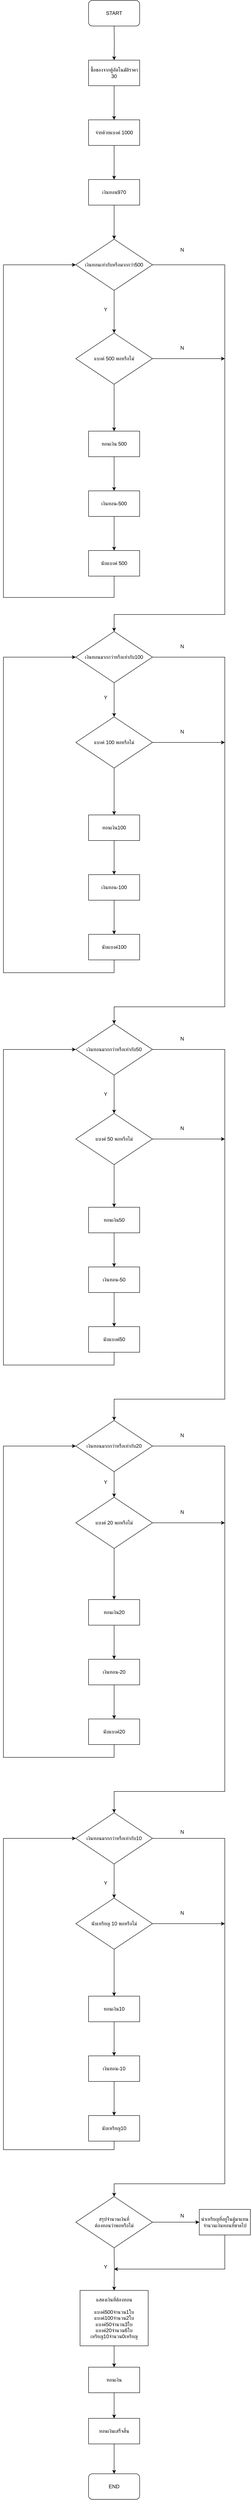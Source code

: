 <mxfile version="24.6.4" type="github">
  <diagram name="Page-1" id="_cdThaaNThLIHHOkaJ21">
    <mxGraphModel dx="1050" dy="653" grid="1" gridSize="10" guides="1" tooltips="1" connect="1" arrows="1" fold="1" page="1" pageScale="1" pageWidth="850" pageHeight="1100" math="0" shadow="0">
      <root>
        <mxCell id="0" />
        <mxCell id="1" parent="0" />
        <mxCell id="3pej2hLiHyyLhjDkpuAR-3" value="" style="edgeStyle=orthogonalEdgeStyle;rounded=0;orthogonalLoop=1;jettySize=auto;html=1;" edge="1" parent="1" target="3pej2hLiHyyLhjDkpuAR-2">
          <mxGeometry relative="1" as="geometry">
            <mxPoint x="420" y="100" as="sourcePoint" />
          </mxGeometry>
        </mxCell>
        <mxCell id="3pej2hLiHyyLhjDkpuAR-5" value="" style="edgeStyle=orthogonalEdgeStyle;rounded=0;orthogonalLoop=1;jettySize=auto;html=1;" edge="1" parent="1" source="3pej2hLiHyyLhjDkpuAR-2" target="3pej2hLiHyyLhjDkpuAR-4">
          <mxGeometry relative="1" as="geometry" />
        </mxCell>
        <mxCell id="3pej2hLiHyyLhjDkpuAR-2" value="ซื้อของจากตู้อัตโนมัติราคา 30" style="rounded=0;whiteSpace=wrap;html=1;" vertex="1" parent="1">
          <mxGeometry x="360" y="180" width="120" height="60" as="geometry" />
        </mxCell>
        <mxCell id="3pej2hLiHyyLhjDkpuAR-7" value="" style="edgeStyle=orthogonalEdgeStyle;rounded=0;orthogonalLoop=1;jettySize=auto;html=1;" edge="1" parent="1" source="3pej2hLiHyyLhjDkpuAR-4" target="3pej2hLiHyyLhjDkpuAR-6">
          <mxGeometry relative="1" as="geometry" />
        </mxCell>
        <mxCell id="3pej2hLiHyyLhjDkpuAR-4" value="จ่ายด้วยแบงค์ 1000" style="rounded=0;whiteSpace=wrap;html=1;" vertex="1" parent="1">
          <mxGeometry x="360" y="320" width="120" height="60" as="geometry" />
        </mxCell>
        <mxCell id="3pej2hLiHyyLhjDkpuAR-11" value="" style="edgeStyle=orthogonalEdgeStyle;rounded=0;orthogonalLoop=1;jettySize=auto;html=1;" edge="1" parent="1" source="3pej2hLiHyyLhjDkpuAR-6" target="3pej2hLiHyyLhjDkpuAR-10">
          <mxGeometry relative="1" as="geometry" />
        </mxCell>
        <mxCell id="3pej2hLiHyyLhjDkpuAR-6" value="เงินทอน970" style="rounded=0;whiteSpace=wrap;html=1;" vertex="1" parent="1">
          <mxGeometry x="360" y="460" width="120" height="60" as="geometry" />
        </mxCell>
        <mxCell id="3pej2hLiHyyLhjDkpuAR-20" value="" style="edgeStyle=orthogonalEdgeStyle;rounded=0;orthogonalLoop=1;jettySize=auto;html=1;" edge="1" parent="1" source="3pej2hLiHyyLhjDkpuAR-10">
          <mxGeometry relative="1" as="geometry">
            <mxPoint x="420" y="820" as="targetPoint" />
          </mxGeometry>
        </mxCell>
        <mxCell id="3pej2hLiHyyLhjDkpuAR-43" style="edgeStyle=orthogonalEdgeStyle;rounded=0;orthogonalLoop=1;jettySize=auto;html=1;exitX=1;exitY=0.5;exitDx=0;exitDy=0;entryX=0.5;entryY=0;entryDx=0;entryDy=0;" edge="1" parent="1" source="3pej2hLiHyyLhjDkpuAR-10" target="3pej2hLiHyyLhjDkpuAR-29">
          <mxGeometry relative="1" as="geometry">
            <Array as="points">
              <mxPoint x="680" y="660" />
              <mxPoint x="680" y="1480" />
              <mxPoint x="420" y="1480" />
            </Array>
          </mxGeometry>
        </mxCell>
        <mxCell id="3pej2hLiHyyLhjDkpuAR-10" value="เงินทอนเท่ากับหรือมากกว่า500" style="rhombus;whiteSpace=wrap;html=1;rounded=0;" vertex="1" parent="1">
          <mxGeometry x="330" y="600" width="180" height="120" as="geometry" />
        </mxCell>
        <mxCell id="3pej2hLiHyyLhjDkpuAR-23" value="" style="edgeStyle=orthogonalEdgeStyle;rounded=0;orthogonalLoop=1;jettySize=auto;html=1;" edge="1" parent="1" source="3pej2hLiHyyLhjDkpuAR-21" target="3pej2hLiHyyLhjDkpuAR-22">
          <mxGeometry relative="1" as="geometry" />
        </mxCell>
        <mxCell id="3pej2hLiHyyLhjDkpuAR-60" style="edgeStyle=orthogonalEdgeStyle;rounded=0;orthogonalLoop=1;jettySize=auto;html=1;exitX=1;exitY=0.5;exitDx=0;exitDy=0;" edge="1" parent="1" source="3pej2hLiHyyLhjDkpuAR-21">
          <mxGeometry relative="1" as="geometry">
            <mxPoint x="680" y="880" as="targetPoint" />
          </mxGeometry>
        </mxCell>
        <mxCell id="3pej2hLiHyyLhjDkpuAR-21" value="แบงค์ 500 พอหรือไม่" style="rhombus;whiteSpace=wrap;html=1;rounded=0;" vertex="1" parent="1">
          <mxGeometry x="330" y="820" width="180" height="120" as="geometry" />
        </mxCell>
        <mxCell id="3pej2hLiHyyLhjDkpuAR-25" value="" style="edgeStyle=orthogonalEdgeStyle;rounded=0;orthogonalLoop=1;jettySize=auto;html=1;" edge="1" parent="1" source="3pej2hLiHyyLhjDkpuAR-22" target="3pej2hLiHyyLhjDkpuAR-24">
          <mxGeometry relative="1" as="geometry" />
        </mxCell>
        <mxCell id="3pej2hLiHyyLhjDkpuAR-22" value="ทอนเงิน 500" style="whiteSpace=wrap;html=1;rounded=0;" vertex="1" parent="1">
          <mxGeometry x="360" y="1050" width="120" height="60" as="geometry" />
        </mxCell>
        <mxCell id="3pej2hLiHyyLhjDkpuAR-27" value="" style="edgeStyle=orthogonalEdgeStyle;rounded=0;orthogonalLoop=1;jettySize=auto;html=1;" edge="1" parent="1" source="3pej2hLiHyyLhjDkpuAR-24" target="3pej2hLiHyyLhjDkpuAR-26">
          <mxGeometry relative="1" as="geometry" />
        </mxCell>
        <mxCell id="3pej2hLiHyyLhjDkpuAR-24" value="เงินทอน-500" style="whiteSpace=wrap;html=1;rounded=0;" vertex="1" parent="1">
          <mxGeometry x="360" y="1190" width="120" height="60" as="geometry" />
        </mxCell>
        <mxCell id="3pej2hLiHyyLhjDkpuAR-58" style="edgeStyle=orthogonalEdgeStyle;rounded=0;orthogonalLoop=1;jettySize=auto;html=1;exitX=0.5;exitY=1;exitDx=0;exitDy=0;entryX=0;entryY=0.5;entryDx=0;entryDy=0;" edge="1" parent="1" source="3pej2hLiHyyLhjDkpuAR-26" target="3pej2hLiHyyLhjDkpuAR-10">
          <mxGeometry relative="1" as="geometry">
            <Array as="points">
              <mxPoint x="420" y="1440" />
              <mxPoint x="160" y="1440" />
              <mxPoint x="160" y="660" />
            </Array>
          </mxGeometry>
        </mxCell>
        <mxCell id="3pej2hLiHyyLhjDkpuAR-26" value="นับแบงค์ 500" style="whiteSpace=wrap;html=1;rounded=0;" vertex="1" parent="1">
          <mxGeometry x="360" y="1330" width="120" height="60" as="geometry" />
        </mxCell>
        <mxCell id="3pej2hLiHyyLhjDkpuAR-32" value="" style="edgeStyle=orthogonalEdgeStyle;rounded=0;orthogonalLoop=1;jettySize=auto;html=1;" edge="1" parent="1" source="3pej2hLiHyyLhjDkpuAR-29" target="3pej2hLiHyyLhjDkpuAR-31">
          <mxGeometry relative="1" as="geometry" />
        </mxCell>
        <mxCell id="3pej2hLiHyyLhjDkpuAR-44" style="edgeStyle=orthogonalEdgeStyle;rounded=0;orthogonalLoop=1;jettySize=auto;html=1;exitX=1;exitY=0.5;exitDx=0;exitDy=0;entryX=0.5;entryY=0;entryDx=0;entryDy=0;" edge="1" parent="1" source="3pej2hLiHyyLhjDkpuAR-29" target="3pej2hLiHyyLhjDkpuAR-40">
          <mxGeometry relative="1" as="geometry">
            <Array as="points">
              <mxPoint x="680" y="1580" />
              <mxPoint x="680" y="2400" />
              <mxPoint x="420" y="2400" />
            </Array>
          </mxGeometry>
        </mxCell>
        <mxCell id="3pej2hLiHyyLhjDkpuAR-29" value="เงินทอนมากกว่าหรือเท่ากับ100" style="rhombus;whiteSpace=wrap;html=1;rounded=0;" vertex="1" parent="1">
          <mxGeometry x="330" y="1520" width="180" height="120" as="geometry" />
        </mxCell>
        <mxCell id="3pej2hLiHyyLhjDkpuAR-34" value="" style="edgeStyle=orthogonalEdgeStyle;rounded=0;orthogonalLoop=1;jettySize=auto;html=1;" edge="1" parent="1" source="3pej2hLiHyyLhjDkpuAR-31" target="3pej2hLiHyyLhjDkpuAR-33">
          <mxGeometry relative="1" as="geometry" />
        </mxCell>
        <mxCell id="3pej2hLiHyyLhjDkpuAR-50" style="edgeStyle=orthogonalEdgeStyle;rounded=0;orthogonalLoop=1;jettySize=auto;html=1;exitX=1;exitY=0.5;exitDx=0;exitDy=0;" edge="1" parent="1" source="3pej2hLiHyyLhjDkpuAR-31">
          <mxGeometry relative="1" as="geometry">
            <mxPoint x="680" y="1780" as="targetPoint" />
          </mxGeometry>
        </mxCell>
        <mxCell id="3pej2hLiHyyLhjDkpuAR-31" value="แบงค์ 100 พอหรือไม่" style="rhombus;whiteSpace=wrap;html=1;rounded=0;" vertex="1" parent="1">
          <mxGeometry x="330" y="1720" width="180" height="120" as="geometry" />
        </mxCell>
        <mxCell id="3pej2hLiHyyLhjDkpuAR-36" value="" style="edgeStyle=orthogonalEdgeStyle;rounded=0;orthogonalLoop=1;jettySize=auto;html=1;" edge="1" parent="1" source="3pej2hLiHyyLhjDkpuAR-33" target="3pej2hLiHyyLhjDkpuAR-35">
          <mxGeometry relative="1" as="geometry" />
        </mxCell>
        <mxCell id="3pej2hLiHyyLhjDkpuAR-33" value="ทอนเงิน100" style="whiteSpace=wrap;html=1;rounded=0;" vertex="1" parent="1">
          <mxGeometry x="360" y="1950" width="120" height="60" as="geometry" />
        </mxCell>
        <mxCell id="3pej2hLiHyyLhjDkpuAR-38" value="" style="edgeStyle=orthogonalEdgeStyle;rounded=0;orthogonalLoop=1;jettySize=auto;html=1;" edge="1" parent="1" source="3pej2hLiHyyLhjDkpuAR-35" target="3pej2hLiHyyLhjDkpuAR-37">
          <mxGeometry relative="1" as="geometry" />
        </mxCell>
        <mxCell id="3pej2hLiHyyLhjDkpuAR-35" value="เงินทอน-100" style="whiteSpace=wrap;html=1;rounded=0;" vertex="1" parent="1">
          <mxGeometry x="360" y="2090" width="120" height="60" as="geometry" />
        </mxCell>
        <mxCell id="3pej2hLiHyyLhjDkpuAR-39" style="edgeStyle=orthogonalEdgeStyle;rounded=0;orthogonalLoop=1;jettySize=auto;html=1;exitX=0.5;exitY=1;exitDx=0;exitDy=0;entryX=0;entryY=0.5;entryDx=0;entryDy=0;" edge="1" parent="1" source="3pej2hLiHyyLhjDkpuAR-37" target="3pej2hLiHyyLhjDkpuAR-29">
          <mxGeometry relative="1" as="geometry">
            <Array as="points">
              <mxPoint x="420" y="2320" />
              <mxPoint x="160" y="2320" />
              <mxPoint x="160" y="1580" />
            </Array>
          </mxGeometry>
        </mxCell>
        <mxCell id="3pej2hLiHyyLhjDkpuAR-37" value="นับแบงค์100" style="whiteSpace=wrap;html=1;rounded=0;" vertex="1" parent="1">
          <mxGeometry x="360" y="2230" width="120" height="60" as="geometry" />
        </mxCell>
        <mxCell id="3pej2hLiHyyLhjDkpuAR-49" value="" style="edgeStyle=orthogonalEdgeStyle;rounded=0;orthogonalLoop=1;jettySize=auto;html=1;" edge="1" parent="1" source="3pej2hLiHyyLhjDkpuAR-40" target="3pej2hLiHyyLhjDkpuAR-48">
          <mxGeometry relative="1" as="geometry" />
        </mxCell>
        <mxCell id="3pej2hLiHyyLhjDkpuAR-76" style="edgeStyle=orthogonalEdgeStyle;rounded=0;orthogonalLoop=1;jettySize=auto;html=1;exitX=1;exitY=0.5;exitDx=0;exitDy=0;entryX=0.5;entryY=0;entryDx=0;entryDy=0;" edge="1" parent="1" source="3pej2hLiHyyLhjDkpuAR-40" target="3pej2hLiHyyLhjDkpuAR-61">
          <mxGeometry relative="1" as="geometry">
            <Array as="points">
              <mxPoint x="680" y="2500" />
              <mxPoint x="680" y="3320" />
              <mxPoint x="420" y="3320" />
            </Array>
          </mxGeometry>
        </mxCell>
        <mxCell id="3pej2hLiHyyLhjDkpuAR-40" value="เงินทอนมากกว่าหรือเท่ากับ50" style="rhombus;whiteSpace=wrap;html=1;rounded=0;" vertex="1" parent="1">
          <mxGeometry x="330" y="2440" width="180" height="120" as="geometry" />
        </mxCell>
        <mxCell id="3pej2hLiHyyLhjDkpuAR-45" value="N" style="text;html=1;align=center;verticalAlign=middle;whiteSpace=wrap;rounded=0;" vertex="1" parent="1">
          <mxGeometry x="550" y="610" width="60" height="30" as="geometry" />
        </mxCell>
        <mxCell id="3pej2hLiHyyLhjDkpuAR-46" value="Y" style="text;html=1;align=center;verticalAlign=middle;whiteSpace=wrap;rounded=0;" vertex="1" parent="1">
          <mxGeometry x="370" y="750" width="60" height="30" as="geometry" />
        </mxCell>
        <mxCell id="3pej2hLiHyyLhjDkpuAR-47" style="edgeStyle=orthogonalEdgeStyle;rounded=0;orthogonalLoop=1;jettySize=auto;html=1;exitX=0.5;exitY=1;exitDx=0;exitDy=0;" edge="1" parent="1" source="3pej2hLiHyyLhjDkpuAR-45" target="3pej2hLiHyyLhjDkpuAR-45">
          <mxGeometry relative="1" as="geometry" />
        </mxCell>
        <mxCell id="3pej2hLiHyyLhjDkpuAR-52" value="" style="edgeStyle=orthogonalEdgeStyle;rounded=0;orthogonalLoop=1;jettySize=auto;html=1;" edge="1" parent="1" source="3pej2hLiHyyLhjDkpuAR-48" target="3pej2hLiHyyLhjDkpuAR-51">
          <mxGeometry relative="1" as="geometry" />
        </mxCell>
        <mxCell id="3pej2hLiHyyLhjDkpuAR-85" style="edgeStyle=orthogonalEdgeStyle;rounded=0;orthogonalLoop=1;jettySize=auto;html=1;exitX=1;exitY=0.5;exitDx=0;exitDy=0;" edge="1" parent="1" source="3pej2hLiHyyLhjDkpuAR-48">
          <mxGeometry relative="1" as="geometry">
            <mxPoint x="680" y="2710" as="targetPoint" />
          </mxGeometry>
        </mxCell>
        <mxCell id="3pej2hLiHyyLhjDkpuAR-48" value="แบงค์ 50 พอหรือไม่" style="rhombus;whiteSpace=wrap;html=1;rounded=0;" vertex="1" parent="1">
          <mxGeometry x="330" y="2650" width="180" height="120" as="geometry" />
        </mxCell>
        <mxCell id="3pej2hLiHyyLhjDkpuAR-54" value="" style="edgeStyle=orthogonalEdgeStyle;rounded=0;orthogonalLoop=1;jettySize=auto;html=1;" edge="1" parent="1" source="3pej2hLiHyyLhjDkpuAR-51" target="3pej2hLiHyyLhjDkpuAR-53">
          <mxGeometry relative="1" as="geometry" />
        </mxCell>
        <mxCell id="3pej2hLiHyyLhjDkpuAR-51" value="ทอนเงิน50" style="whiteSpace=wrap;html=1;rounded=0;" vertex="1" parent="1">
          <mxGeometry x="360" y="2870" width="120" height="60" as="geometry" />
        </mxCell>
        <mxCell id="3pej2hLiHyyLhjDkpuAR-56" value="" style="edgeStyle=orthogonalEdgeStyle;rounded=0;orthogonalLoop=1;jettySize=auto;html=1;" edge="1" parent="1" source="3pej2hLiHyyLhjDkpuAR-53" target="3pej2hLiHyyLhjDkpuAR-55">
          <mxGeometry relative="1" as="geometry" />
        </mxCell>
        <mxCell id="3pej2hLiHyyLhjDkpuAR-53" value="เงินทอน-50" style="whiteSpace=wrap;html=1;rounded=0;" vertex="1" parent="1">
          <mxGeometry x="360" y="3010" width="120" height="60" as="geometry" />
        </mxCell>
        <mxCell id="3pej2hLiHyyLhjDkpuAR-57" style="edgeStyle=orthogonalEdgeStyle;rounded=0;orthogonalLoop=1;jettySize=auto;html=1;entryX=0;entryY=0.5;entryDx=0;entryDy=0;" edge="1" parent="1" source="3pej2hLiHyyLhjDkpuAR-55" target="3pej2hLiHyyLhjDkpuAR-40">
          <mxGeometry relative="1" as="geometry">
            <Array as="points">
              <mxPoint x="420" y="3240" />
              <mxPoint x="160" y="3240" />
              <mxPoint x="160" y="2500" />
            </Array>
          </mxGeometry>
        </mxCell>
        <mxCell id="3pej2hLiHyyLhjDkpuAR-55" value="นับแบงค์50" style="whiteSpace=wrap;html=1;rounded=0;" vertex="1" parent="1">
          <mxGeometry x="360" y="3150" width="120" height="60" as="geometry" />
        </mxCell>
        <mxCell id="3pej2hLiHyyLhjDkpuAR-59" style="edgeStyle=orthogonalEdgeStyle;rounded=0;orthogonalLoop=1;jettySize=auto;html=1;exitX=0.5;exitY=1;exitDx=0;exitDy=0;" edge="1" parent="1" source="3pej2hLiHyyLhjDkpuAR-45" target="3pej2hLiHyyLhjDkpuAR-45">
          <mxGeometry relative="1" as="geometry" />
        </mxCell>
        <mxCell id="3pej2hLiHyyLhjDkpuAR-63" value="" style="edgeStyle=orthogonalEdgeStyle;rounded=0;orthogonalLoop=1;jettySize=auto;html=1;" edge="1" parent="1" source="3pej2hLiHyyLhjDkpuAR-61" target="3pej2hLiHyyLhjDkpuAR-62">
          <mxGeometry relative="1" as="geometry" />
        </mxCell>
        <mxCell id="3pej2hLiHyyLhjDkpuAR-84" style="edgeStyle=orthogonalEdgeStyle;rounded=0;orthogonalLoop=1;jettySize=auto;html=1;exitX=1;exitY=0.5;exitDx=0;exitDy=0;entryX=0.5;entryY=0;entryDx=0;entryDy=0;" edge="1" parent="1" source="3pej2hLiHyyLhjDkpuAR-61" target="3pej2hLiHyyLhjDkpuAR-81">
          <mxGeometry relative="1" as="geometry">
            <Array as="points">
              <mxPoint x="680" y="3430" />
              <mxPoint x="680" y="4240" />
              <mxPoint x="420" y="4240" />
            </Array>
          </mxGeometry>
        </mxCell>
        <mxCell id="3pej2hLiHyyLhjDkpuAR-61" value="เงินทอนมากกว่าหรือเท่ากับ20" style="rhombus;whiteSpace=wrap;html=1;rounded=0;" vertex="1" parent="1">
          <mxGeometry x="330" y="3370" width="180" height="120" as="geometry" />
        </mxCell>
        <mxCell id="3pej2hLiHyyLhjDkpuAR-65" value="" style="edgeStyle=orthogonalEdgeStyle;rounded=0;orthogonalLoop=1;jettySize=auto;html=1;" edge="1" parent="1" source="3pej2hLiHyyLhjDkpuAR-62" target="3pej2hLiHyyLhjDkpuAR-64">
          <mxGeometry relative="1" as="geometry" />
        </mxCell>
        <mxCell id="3pej2hLiHyyLhjDkpuAR-86" style="edgeStyle=orthogonalEdgeStyle;rounded=0;orthogonalLoop=1;jettySize=auto;html=1;exitX=1;exitY=0.5;exitDx=0;exitDy=0;" edge="1" parent="1" source="3pej2hLiHyyLhjDkpuAR-62">
          <mxGeometry relative="1" as="geometry">
            <mxPoint x="680" y="3610" as="targetPoint" />
          </mxGeometry>
        </mxCell>
        <mxCell id="3pej2hLiHyyLhjDkpuAR-62" value="แบงค์ 20 พอหรือไม่" style="rhombus;whiteSpace=wrap;html=1;rounded=0;" vertex="1" parent="1">
          <mxGeometry x="330" y="3550" width="180" height="120" as="geometry" />
        </mxCell>
        <mxCell id="3pej2hLiHyyLhjDkpuAR-67" value="" style="edgeStyle=orthogonalEdgeStyle;rounded=0;orthogonalLoop=1;jettySize=auto;html=1;" edge="1" parent="1" source="3pej2hLiHyyLhjDkpuAR-64" target="3pej2hLiHyyLhjDkpuAR-66">
          <mxGeometry relative="1" as="geometry" />
        </mxCell>
        <mxCell id="3pej2hLiHyyLhjDkpuAR-64" value="ทอนเงิน20" style="whiteSpace=wrap;html=1;rounded=0;" vertex="1" parent="1">
          <mxGeometry x="360" y="3790" width="120" height="60" as="geometry" />
        </mxCell>
        <mxCell id="3pej2hLiHyyLhjDkpuAR-69" value="" style="edgeStyle=orthogonalEdgeStyle;rounded=0;orthogonalLoop=1;jettySize=auto;html=1;" edge="1" parent="1" source="3pej2hLiHyyLhjDkpuAR-66" target="3pej2hLiHyyLhjDkpuAR-68">
          <mxGeometry relative="1" as="geometry" />
        </mxCell>
        <mxCell id="3pej2hLiHyyLhjDkpuAR-66" value="เงินทอน-20" style="whiteSpace=wrap;html=1;rounded=0;" vertex="1" parent="1">
          <mxGeometry x="360" y="3930" width="120" height="60" as="geometry" />
        </mxCell>
        <mxCell id="3pej2hLiHyyLhjDkpuAR-71" style="edgeStyle=orthogonalEdgeStyle;rounded=0;orthogonalLoop=1;jettySize=auto;html=1;exitX=0.5;exitY=1;exitDx=0;exitDy=0;entryX=0;entryY=0.5;entryDx=0;entryDy=0;" edge="1" parent="1" source="3pej2hLiHyyLhjDkpuAR-68" target="3pej2hLiHyyLhjDkpuAR-61">
          <mxGeometry relative="1" as="geometry">
            <Array as="points">
              <mxPoint x="420" y="4160" />
              <mxPoint x="160" y="4160" />
              <mxPoint x="160" y="3430" />
            </Array>
          </mxGeometry>
        </mxCell>
        <mxCell id="3pej2hLiHyyLhjDkpuAR-68" value="นับแบงค์20" style="whiteSpace=wrap;html=1;rounded=0;" vertex="1" parent="1">
          <mxGeometry x="360" y="4070" width="120" height="60" as="geometry" />
        </mxCell>
        <mxCell id="3pej2hLiHyyLhjDkpuAR-72" value="N" style="text;html=1;align=center;verticalAlign=middle;whiteSpace=wrap;rounded=0;" vertex="1" parent="1">
          <mxGeometry x="550" y="840" width="60" height="30" as="geometry" />
        </mxCell>
        <mxCell id="3pej2hLiHyyLhjDkpuAR-73" value="N" style="text;html=1;align=center;verticalAlign=middle;whiteSpace=wrap;rounded=0;" vertex="1" parent="1">
          <mxGeometry x="550" y="1540" width="60" height="30" as="geometry" />
        </mxCell>
        <mxCell id="3pej2hLiHyyLhjDkpuAR-74" value="N" style="text;html=1;align=center;verticalAlign=middle;whiteSpace=wrap;rounded=0;" vertex="1" parent="1">
          <mxGeometry x="550" y="1740" width="60" height="30" as="geometry" />
        </mxCell>
        <mxCell id="3pej2hLiHyyLhjDkpuAR-75" value="Y" style="text;html=1;align=center;verticalAlign=middle;whiteSpace=wrap;rounded=0;" vertex="1" parent="1">
          <mxGeometry x="370" y="1660" width="60" height="30" as="geometry" />
        </mxCell>
        <mxCell id="3pej2hLiHyyLhjDkpuAR-78" value="N" style="text;html=1;align=center;verticalAlign=middle;whiteSpace=wrap;rounded=0;" vertex="1" parent="1">
          <mxGeometry x="550" y="2460" width="60" height="30" as="geometry" />
        </mxCell>
        <mxCell id="3pej2hLiHyyLhjDkpuAR-79" value="N" style="text;html=1;align=center;verticalAlign=middle;whiteSpace=wrap;rounded=0;" vertex="1" parent="1">
          <mxGeometry x="550" y="2670" width="60" height="30" as="geometry" />
        </mxCell>
        <mxCell id="3pej2hLiHyyLhjDkpuAR-80" value="Y" style="text;html=1;align=center;verticalAlign=middle;whiteSpace=wrap;rounded=0;" vertex="1" parent="1">
          <mxGeometry x="370" y="2590" width="60" height="30" as="geometry" />
        </mxCell>
        <mxCell id="3pej2hLiHyyLhjDkpuAR-83" value="" style="edgeStyle=orthogonalEdgeStyle;rounded=0;orthogonalLoop=1;jettySize=auto;html=1;" edge="1" parent="1" source="3pej2hLiHyyLhjDkpuAR-81" target="3pej2hLiHyyLhjDkpuAR-82">
          <mxGeometry relative="1" as="geometry" />
        </mxCell>
        <mxCell id="3pej2hLiHyyLhjDkpuAR-125" style="edgeStyle=orthogonalEdgeStyle;rounded=0;orthogonalLoop=1;jettySize=auto;html=1;exitX=1;exitY=0.5;exitDx=0;exitDy=0;entryX=0.5;entryY=0;entryDx=0;entryDy=0;" edge="1" parent="1" source="3pej2hLiHyyLhjDkpuAR-81" target="3pej2hLiHyyLhjDkpuAR-124">
          <mxGeometry relative="1" as="geometry">
            <Array as="points">
              <mxPoint x="680" y="4350" />
              <mxPoint x="680" y="5160" />
              <mxPoint x="420" y="5160" />
            </Array>
          </mxGeometry>
        </mxCell>
        <mxCell id="3pej2hLiHyyLhjDkpuAR-81" value="เงินทอนมากกว่าหรือเท่ากับ10" style="rhombus;whiteSpace=wrap;html=1;rounded=0;" vertex="1" parent="1">
          <mxGeometry x="330" y="4290" width="180" height="120" as="geometry" />
        </mxCell>
        <mxCell id="3pej2hLiHyyLhjDkpuAR-88" value="" style="edgeStyle=orthogonalEdgeStyle;rounded=0;orthogonalLoop=1;jettySize=auto;html=1;" edge="1" parent="1" source="3pej2hLiHyyLhjDkpuAR-82" target="3pej2hLiHyyLhjDkpuAR-87">
          <mxGeometry relative="1" as="geometry" />
        </mxCell>
        <mxCell id="3pej2hLiHyyLhjDkpuAR-112" style="edgeStyle=orthogonalEdgeStyle;rounded=0;orthogonalLoop=1;jettySize=auto;html=1;exitX=1;exitY=0.5;exitDx=0;exitDy=0;" edge="1" parent="1" source="3pej2hLiHyyLhjDkpuAR-82">
          <mxGeometry relative="1" as="geometry">
            <mxPoint x="680" y="4550" as="targetPoint" />
          </mxGeometry>
        </mxCell>
        <mxCell id="3pej2hLiHyyLhjDkpuAR-82" value="นับเหรียญ 10 พอหรือไม่" style="rhombus;whiteSpace=wrap;html=1;rounded=0;" vertex="1" parent="1">
          <mxGeometry x="330" y="4490" width="180" height="120" as="geometry" />
        </mxCell>
        <mxCell id="3pej2hLiHyyLhjDkpuAR-90" value="" style="edgeStyle=orthogonalEdgeStyle;rounded=0;orthogonalLoop=1;jettySize=auto;html=1;" edge="1" parent="1" source="3pej2hLiHyyLhjDkpuAR-87" target="3pej2hLiHyyLhjDkpuAR-89">
          <mxGeometry relative="1" as="geometry" />
        </mxCell>
        <mxCell id="3pej2hLiHyyLhjDkpuAR-87" value="ทอนเงิน10" style="whiteSpace=wrap;html=1;rounded=0;" vertex="1" parent="1">
          <mxGeometry x="360" y="4720" width="120" height="60" as="geometry" />
        </mxCell>
        <mxCell id="3pej2hLiHyyLhjDkpuAR-92" value="" style="edgeStyle=orthogonalEdgeStyle;rounded=0;orthogonalLoop=1;jettySize=auto;html=1;" edge="1" parent="1" source="3pej2hLiHyyLhjDkpuAR-89" target="3pej2hLiHyyLhjDkpuAR-91">
          <mxGeometry relative="1" as="geometry" />
        </mxCell>
        <mxCell id="3pej2hLiHyyLhjDkpuAR-89" value="เงินทอน-10" style="whiteSpace=wrap;html=1;rounded=0;" vertex="1" parent="1">
          <mxGeometry x="360" y="4860" width="120" height="60" as="geometry" />
        </mxCell>
        <mxCell id="3pej2hLiHyyLhjDkpuAR-93" style="edgeStyle=orthogonalEdgeStyle;rounded=0;orthogonalLoop=1;jettySize=auto;html=1;exitX=0.5;exitY=1;exitDx=0;exitDy=0;entryX=0;entryY=0.5;entryDx=0;entryDy=0;" edge="1" parent="1" source="3pej2hLiHyyLhjDkpuAR-91" target="3pej2hLiHyyLhjDkpuAR-81">
          <mxGeometry relative="1" as="geometry">
            <Array as="points">
              <mxPoint x="420" y="5080" />
              <mxPoint x="160" y="5080" />
              <mxPoint x="160" y="4350" />
            </Array>
          </mxGeometry>
        </mxCell>
        <mxCell id="3pej2hLiHyyLhjDkpuAR-91" value="นับเหรียญ10" style="whiteSpace=wrap;html=1;rounded=0;" vertex="1" parent="1">
          <mxGeometry x="360" y="5000" width="120" height="60" as="geometry" />
        </mxCell>
        <mxCell id="3pej2hLiHyyLhjDkpuAR-98" value="" style="edgeStyle=orthogonalEdgeStyle;rounded=0;orthogonalLoop=1;jettySize=auto;html=1;" edge="1" parent="1" source="3pej2hLiHyyLhjDkpuAR-95" target="3pej2hLiHyyLhjDkpuAR-97">
          <mxGeometry relative="1" as="geometry" />
        </mxCell>
        <mxCell id="3pej2hLiHyyLhjDkpuAR-95" value="แสดงเงินที่ต้องทอน&lt;div&gt;&lt;br&gt;&lt;div&gt;แบงค์500จำนวน1ใบ&lt;/div&gt;&lt;div&gt;แบงค์100จำนวน2ใบ&lt;/div&gt;&lt;div&gt;แบงค์50จำนวน3ใบ&lt;/div&gt;&lt;div&gt;แบงค์20จำนวน6ใบ&lt;/div&gt;&lt;div&gt;เหรียญ10จำนวน0เหรียญ&lt;/div&gt;&lt;/div&gt;" style="whiteSpace=wrap;html=1;rounded=0;" vertex="1" parent="1">
          <mxGeometry x="340" y="5410" width="160" height="130" as="geometry" />
        </mxCell>
        <mxCell id="3pej2hLiHyyLhjDkpuAR-100" value="" style="edgeStyle=orthogonalEdgeStyle;rounded=0;orthogonalLoop=1;jettySize=auto;html=1;" edge="1" parent="1" source="3pej2hLiHyyLhjDkpuAR-97" target="3pej2hLiHyyLhjDkpuAR-99">
          <mxGeometry relative="1" as="geometry" />
        </mxCell>
        <mxCell id="3pej2hLiHyyLhjDkpuAR-97" value="ทอนเงิน" style="whiteSpace=wrap;html=1;rounded=0;" vertex="1" parent="1">
          <mxGeometry x="360" y="5590" width="120" height="60" as="geometry" />
        </mxCell>
        <mxCell id="3pej2hLiHyyLhjDkpuAR-104" style="edgeStyle=orthogonalEdgeStyle;rounded=0;orthogonalLoop=1;jettySize=auto;html=1;exitX=0.5;exitY=1;exitDx=0;exitDy=0;entryX=0.5;entryY=0;entryDx=0;entryDy=0;" edge="1" parent="1" source="3pej2hLiHyyLhjDkpuAR-99" target="3pej2hLiHyyLhjDkpuAR-103">
          <mxGeometry relative="1" as="geometry" />
        </mxCell>
        <mxCell id="3pej2hLiHyyLhjDkpuAR-99" value="ทอนเงินเสร็จสิ้น" style="whiteSpace=wrap;html=1;rounded=0;" vertex="1" parent="1">
          <mxGeometry x="360" y="5710" width="120" height="60" as="geometry" />
        </mxCell>
        <mxCell id="3pej2hLiHyyLhjDkpuAR-103" value="END" style="rounded=1;whiteSpace=wrap;html=1;" vertex="1" parent="1">
          <mxGeometry x="360" y="5840" width="120" height="60" as="geometry" />
        </mxCell>
        <mxCell id="3pej2hLiHyyLhjDkpuAR-105" value="START" style="rounded=1;whiteSpace=wrap;html=1;" vertex="1" parent="1">
          <mxGeometry x="360" y="40" width="120" height="60" as="geometry" />
        </mxCell>
        <mxCell id="3pej2hLiHyyLhjDkpuAR-108" value="N" style="text;html=1;align=center;verticalAlign=middle;whiteSpace=wrap;rounded=0;" vertex="1" parent="1">
          <mxGeometry x="550" y="3390" width="60" height="30" as="geometry" />
        </mxCell>
        <mxCell id="3pej2hLiHyyLhjDkpuAR-109" value="N" style="text;html=1;align=center;verticalAlign=middle;whiteSpace=wrap;rounded=0;" vertex="1" parent="1">
          <mxGeometry x="550" y="3570" width="60" height="30" as="geometry" />
        </mxCell>
        <mxCell id="3pej2hLiHyyLhjDkpuAR-110" value="Y" style="text;html=1;align=center;verticalAlign=middle;whiteSpace=wrap;rounded=0;" vertex="1" parent="1">
          <mxGeometry x="370" y="3500" width="60" height="30" as="geometry" />
        </mxCell>
        <mxCell id="3pej2hLiHyyLhjDkpuAR-111" value="Y" style="text;html=1;align=center;verticalAlign=middle;whiteSpace=wrap;rounded=0;" vertex="1" parent="1">
          <mxGeometry x="370" y="4440" width="60" height="30" as="geometry" />
        </mxCell>
        <mxCell id="3pej2hLiHyyLhjDkpuAR-113" value="N" style="text;html=1;align=center;verticalAlign=middle;whiteSpace=wrap;rounded=0;" vertex="1" parent="1">
          <mxGeometry x="550" y="4510" width="60" height="30" as="geometry" />
        </mxCell>
        <mxCell id="3pej2hLiHyyLhjDkpuAR-114" value="N" style="text;html=1;align=center;verticalAlign=middle;whiteSpace=wrap;rounded=0;" vertex="1" parent="1">
          <mxGeometry x="550" y="4320" width="60" height="30" as="geometry" />
        </mxCell>
        <mxCell id="3pej2hLiHyyLhjDkpuAR-121" style="edgeStyle=orthogonalEdgeStyle;rounded=0;orthogonalLoop=1;jettySize=auto;html=1;exitX=0.5;exitY=1;exitDx=0;exitDy=0;entryX=0.5;entryY=0;entryDx=0;entryDy=0;" edge="1" parent="1" target="3pej2hLiHyyLhjDkpuAR-95">
          <mxGeometry relative="1" as="geometry">
            <mxPoint x="420" y="5310" as="sourcePoint" />
          </mxGeometry>
        </mxCell>
        <mxCell id="3pej2hLiHyyLhjDkpuAR-127" style="edgeStyle=orthogonalEdgeStyle;rounded=0;orthogonalLoop=1;jettySize=auto;html=1;exitX=1;exitY=0.5;exitDx=0;exitDy=0;entryX=0;entryY=0.5;entryDx=0;entryDy=0;" edge="1" parent="1" source="3pej2hLiHyyLhjDkpuAR-124" target="3pej2hLiHyyLhjDkpuAR-126">
          <mxGeometry relative="1" as="geometry" />
        </mxCell>
        <mxCell id="3pej2hLiHyyLhjDkpuAR-124" value="สรุปจำนวนเงินที่&lt;div&gt;ต้องทอนว่าพอหรือไม่&lt;/div&gt;" style="rhombus;whiteSpace=wrap;html=1;rounded=0;" vertex="1" parent="1">
          <mxGeometry x="330" y="5190" width="180" height="120" as="geometry" />
        </mxCell>
        <mxCell id="3pej2hLiHyyLhjDkpuAR-128" style="edgeStyle=orthogonalEdgeStyle;rounded=0;orthogonalLoop=1;jettySize=auto;html=1;exitX=0.5;exitY=1;exitDx=0;exitDy=0;" edge="1" parent="1">
          <mxGeometry relative="1" as="geometry">
            <mxPoint x="420" y="5360" as="targetPoint" />
            <mxPoint x="660" y="5270" as="sourcePoint" />
            <Array as="points">
              <mxPoint x="680" y="5270" />
              <mxPoint x="680" y="5360" />
            </Array>
          </mxGeometry>
        </mxCell>
        <mxCell id="3pej2hLiHyyLhjDkpuAR-126" value="นำเหรียญที่อยู่ในตู้มาแทนจำนวนเงินทอนที่ขาดไป" style="rounded=0;whiteSpace=wrap;html=1;" vertex="1" parent="1">
          <mxGeometry x="620" y="5220" width="120" height="60" as="geometry" />
        </mxCell>
        <mxCell id="3pej2hLiHyyLhjDkpuAR-129" value="Y" style="text;html=1;align=center;verticalAlign=middle;whiteSpace=wrap;rounded=0;" vertex="1" parent="1">
          <mxGeometry x="370" y="5340" width="60" height="30" as="geometry" />
        </mxCell>
        <mxCell id="3pej2hLiHyyLhjDkpuAR-130" value="N" style="text;html=1;align=center;verticalAlign=middle;whiteSpace=wrap;rounded=0;" vertex="1" parent="1">
          <mxGeometry x="550" y="5220" width="60" height="30" as="geometry" />
        </mxCell>
      </root>
    </mxGraphModel>
  </diagram>
</mxfile>
